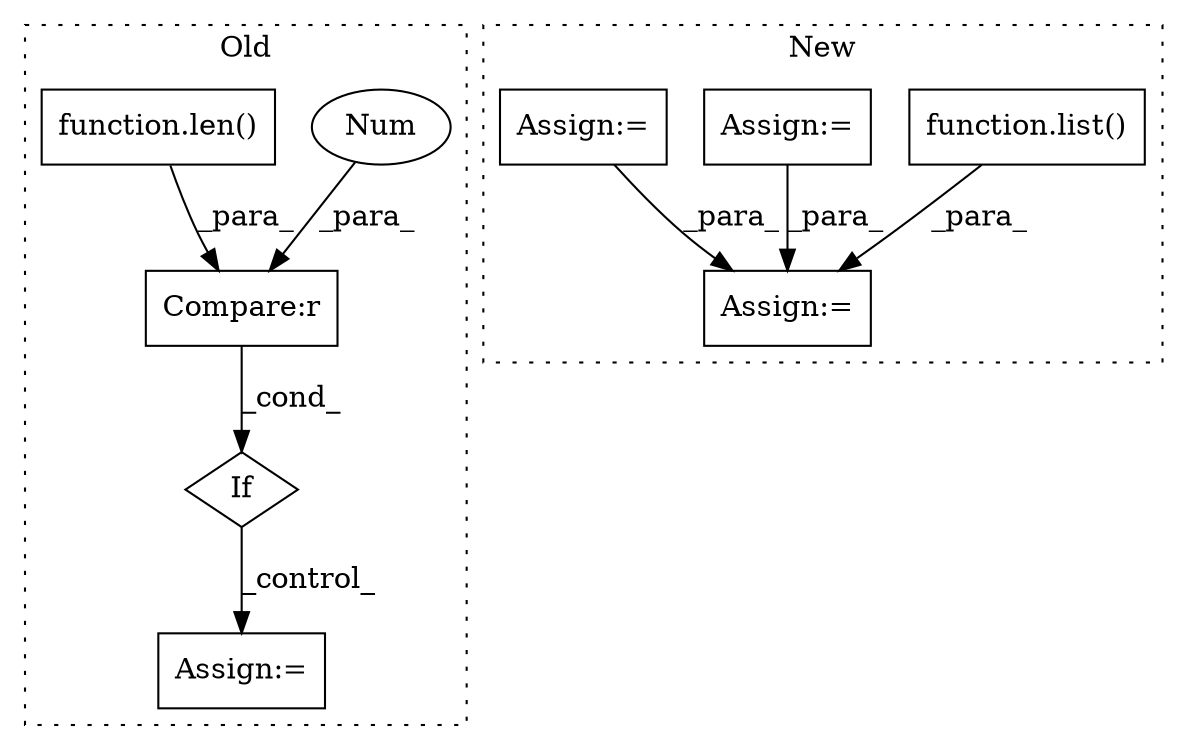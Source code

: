 digraph G {
subgraph cluster0 {
1 [label="If" a="96" s="13369" l="3" shape="diamond"];
4 [label="Assign:=" a="68" s="13586" l="3" shape="box"];
5 [label="Compare:r" a="40" s="13432" l="19" shape="box"];
6 [label="Num" a="76" s="13450" l="1" shape="ellipse"];
9 [label="function.len()" a="75" s="13432,13445" l="4,1" shape="box"];
label = "Old";
style="dotted";
}
subgraph cluster1 {
2 [label="function.list()" a="75" s="8279,8328" l="26,18" shape="box"];
3 [label="Assign:=" a="68" s="14377" l="3" shape="box"];
7 [label="Assign:=" a="68" s="7232" l="34" shape="box"];
8 [label="Assign:=" a="68" s="13927" l="3" shape="box"];
label = "New";
style="dotted";
}
1 -> 4 [label="_control_"];
2 -> 3 [label="_para_"];
5 -> 1 [label="_cond_"];
6 -> 5 [label="_para_"];
7 -> 3 [label="_para_"];
8 -> 3 [label="_para_"];
9 -> 5 [label="_para_"];
}